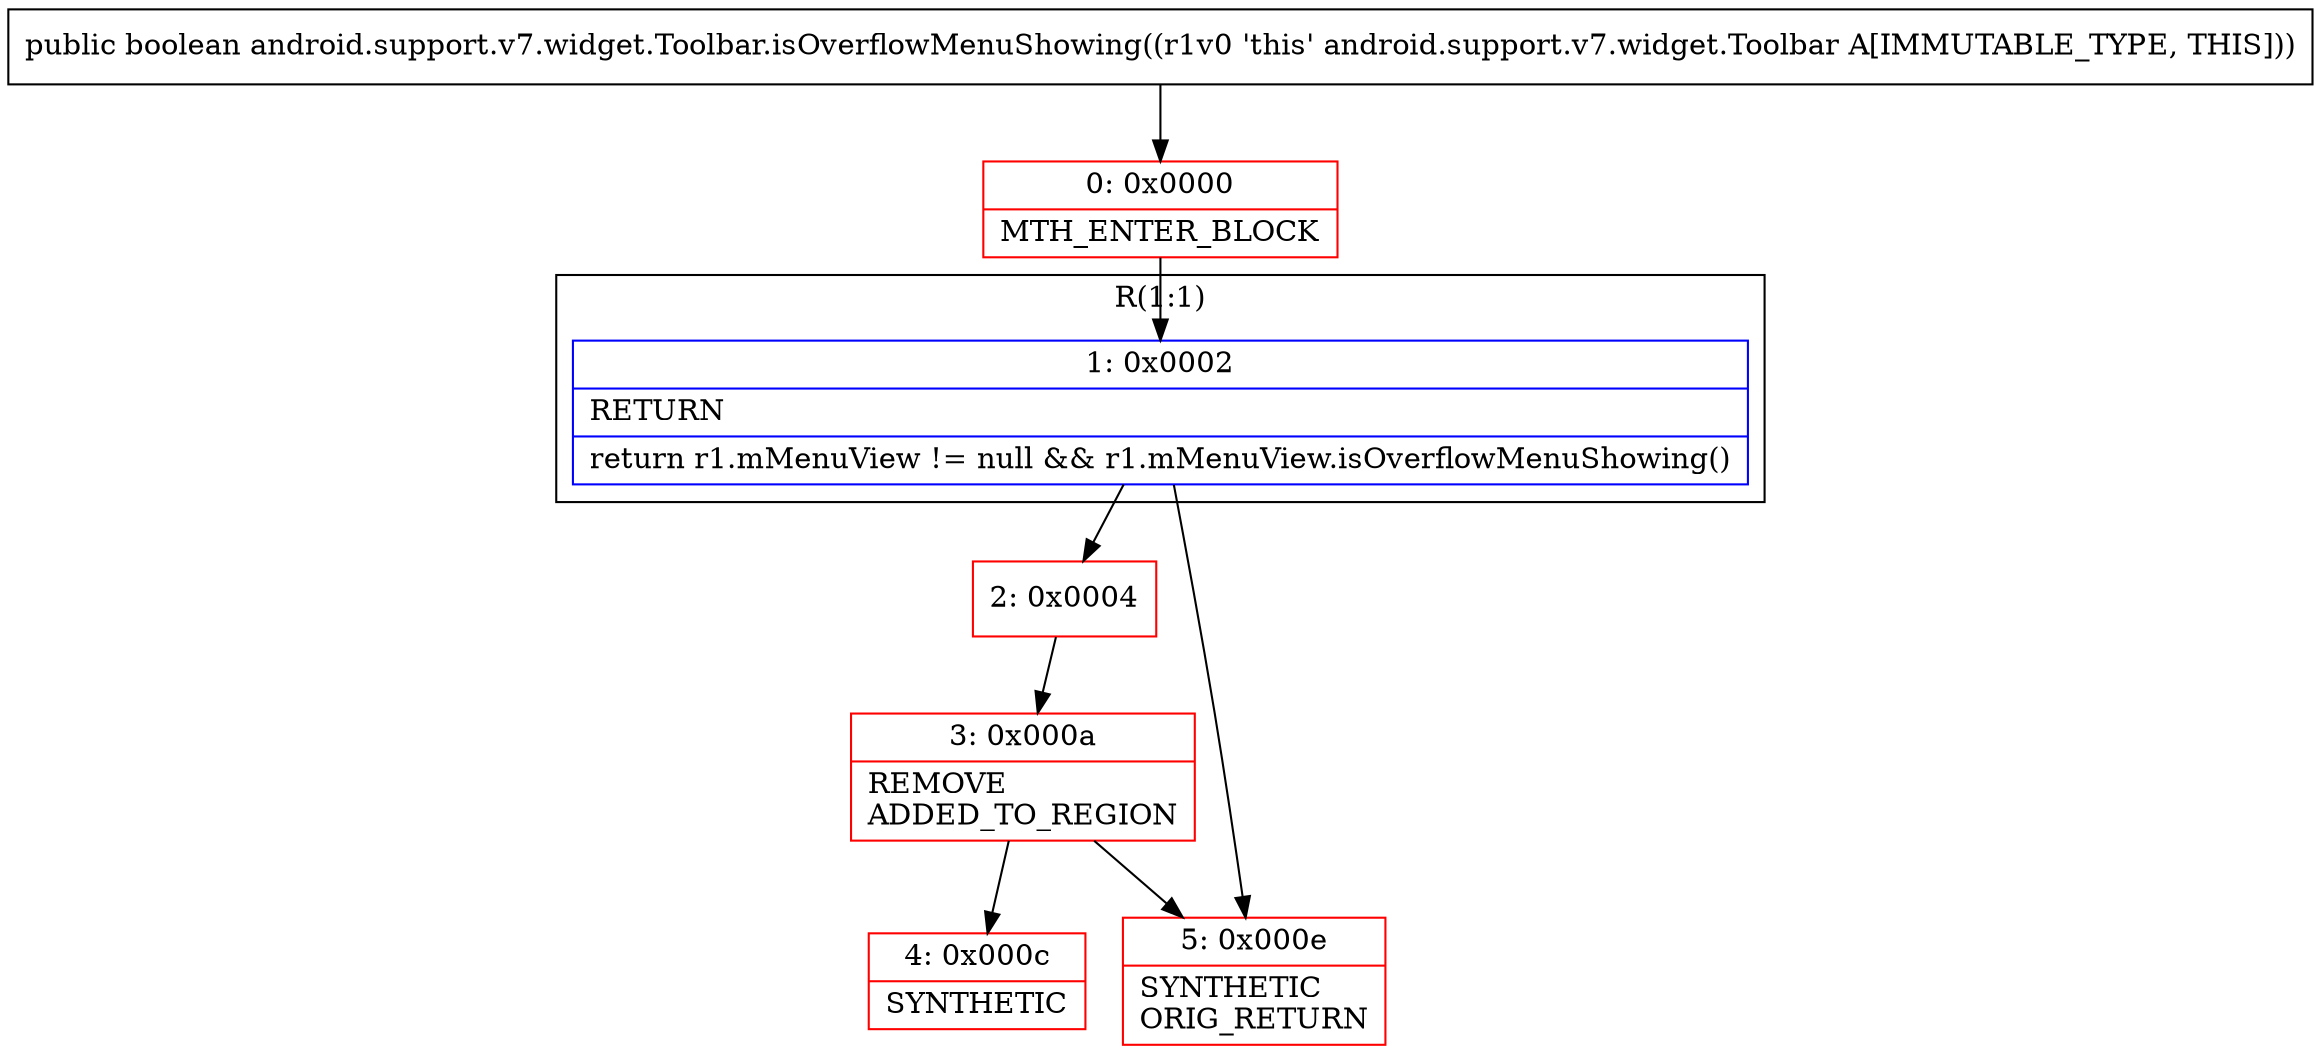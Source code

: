 digraph "CFG forandroid.support.v7.widget.Toolbar.isOverflowMenuShowing()Z" {
subgraph cluster_Region_1099370694 {
label = "R(1:1)";
node [shape=record,color=blue];
Node_1 [shape=record,label="{1\:\ 0x0002|RETURN\l|return r1.mMenuView != null && r1.mMenuView.isOverflowMenuShowing()\l}"];
}
Node_0 [shape=record,color=red,label="{0\:\ 0x0000|MTH_ENTER_BLOCK\l}"];
Node_2 [shape=record,color=red,label="{2\:\ 0x0004}"];
Node_3 [shape=record,color=red,label="{3\:\ 0x000a|REMOVE\lADDED_TO_REGION\l}"];
Node_4 [shape=record,color=red,label="{4\:\ 0x000c|SYNTHETIC\l}"];
Node_5 [shape=record,color=red,label="{5\:\ 0x000e|SYNTHETIC\lORIG_RETURN\l}"];
MethodNode[shape=record,label="{public boolean android.support.v7.widget.Toolbar.isOverflowMenuShowing((r1v0 'this' android.support.v7.widget.Toolbar A[IMMUTABLE_TYPE, THIS])) }"];
MethodNode -> Node_0;
Node_1 -> Node_2;
Node_1 -> Node_5;
Node_0 -> Node_1;
Node_2 -> Node_3;
Node_3 -> Node_4;
Node_3 -> Node_5;
}

